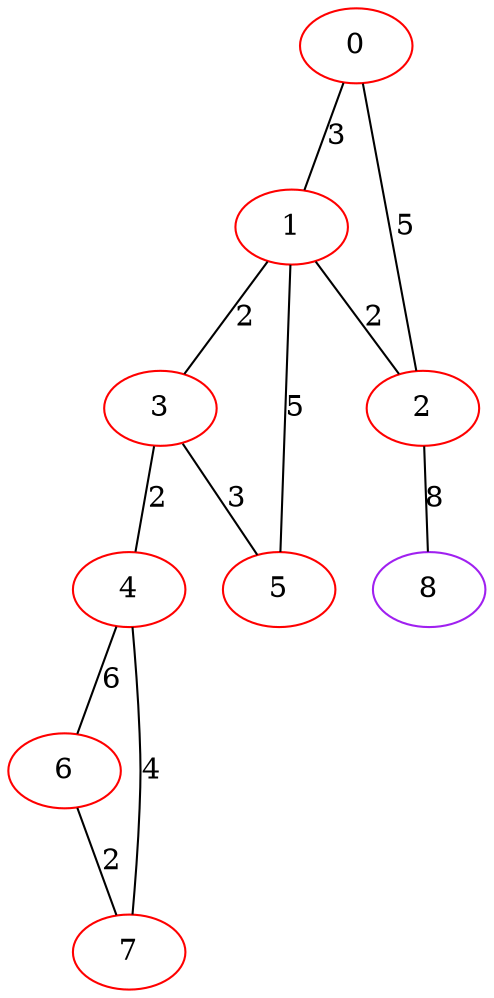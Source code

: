 graph "" {
0 [color=red, weight=1];
1 [color=red, weight=1];
2 [color=red, weight=1];
3 [color=red, weight=1];
4 [color=red, weight=1];
5 [color=red, weight=1];
6 [color=red, weight=1];
7 [color=red, weight=1];
8 [color=purple, weight=4];
0 -- 1  [key=0, label=3];
0 -- 2  [key=0, label=5];
1 -- 2  [key=0, label=2];
1 -- 3  [key=0, label=2];
1 -- 5  [key=0, label=5];
2 -- 8  [key=0, label=8];
3 -- 4  [key=0, label=2];
3 -- 5  [key=0, label=3];
4 -- 6  [key=0, label=6];
4 -- 7  [key=0, label=4];
6 -- 7  [key=0, label=2];
}

